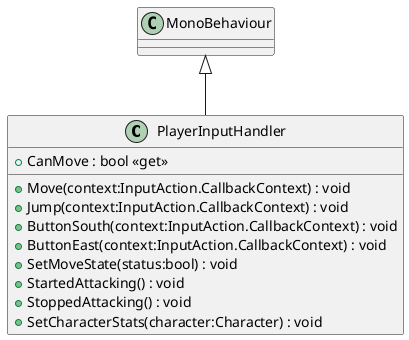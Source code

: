 @startuml
class PlayerInputHandler {
    + CanMove : bool <<get>>
    + Move(context:InputAction.CallbackContext) : void
    + Jump(context:InputAction.CallbackContext) : void
    + ButtonSouth(context:InputAction.CallbackContext) : void
    + ButtonEast(context:InputAction.CallbackContext) : void
    + SetMoveState(status:bool) : void
    + StartedAttacking() : void
    + StoppedAttacking() : void
    + SetCharacterStats(character:Character) : void
}
MonoBehaviour <|-- PlayerInputHandler
@enduml
